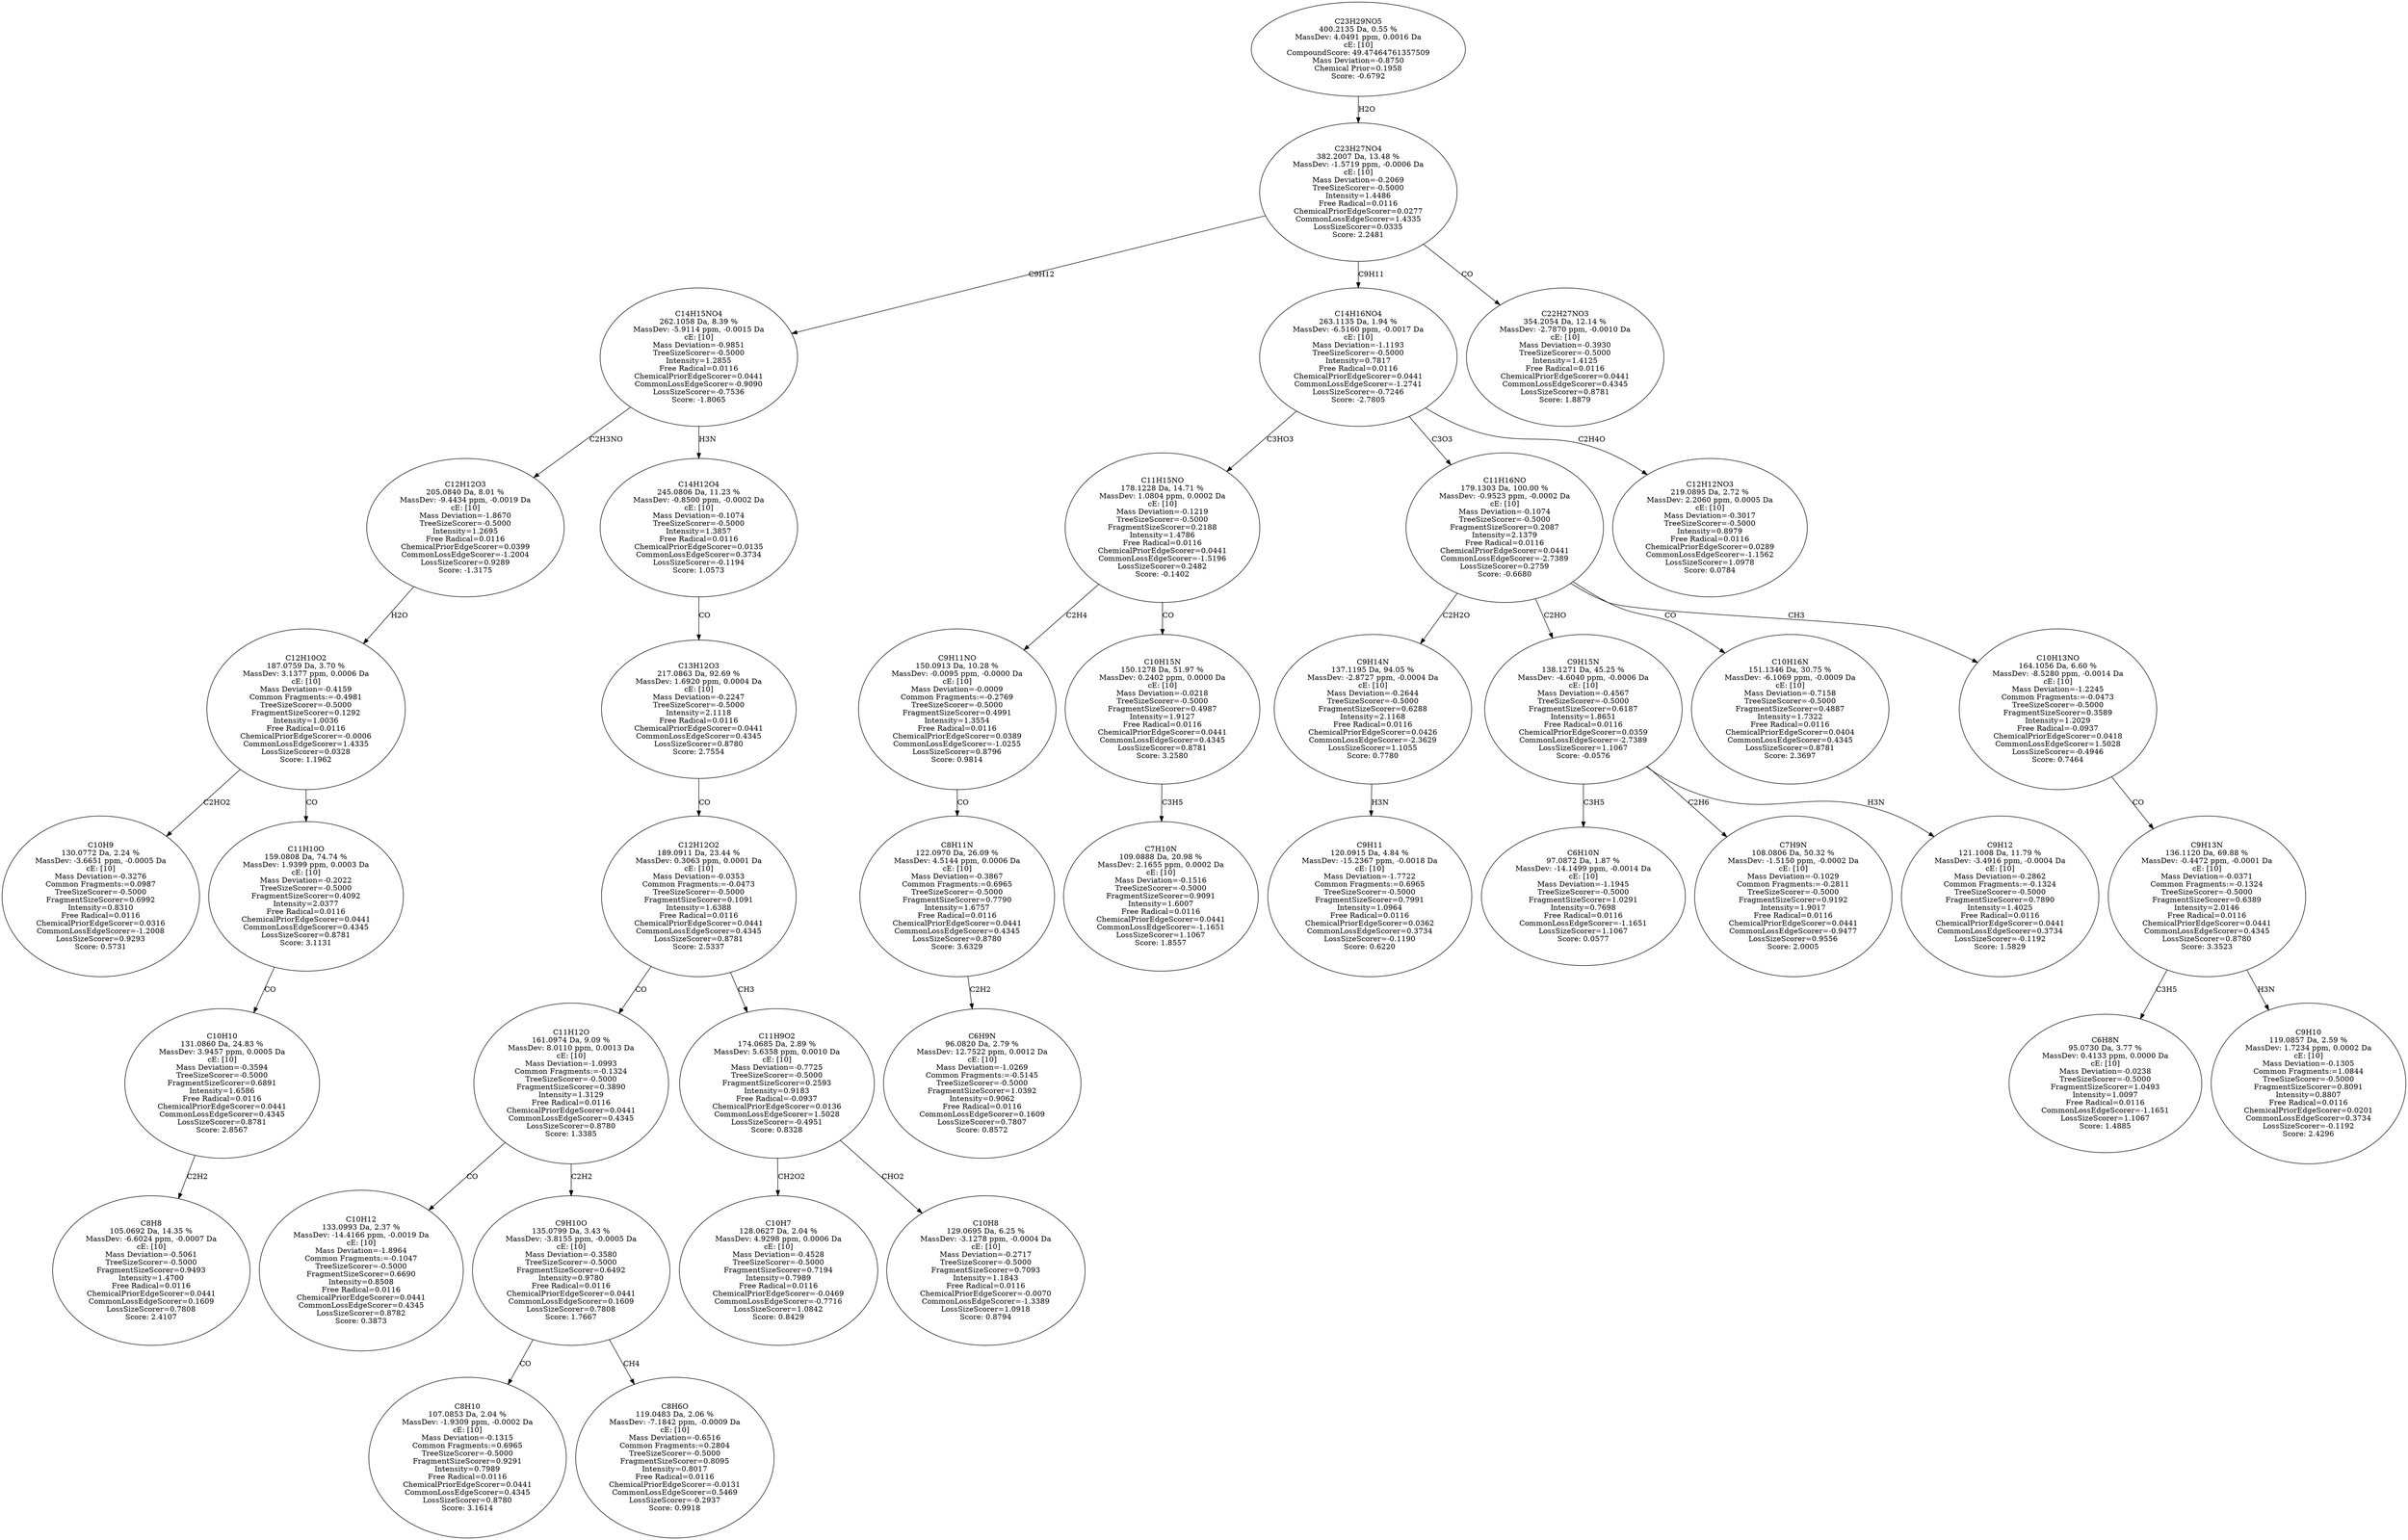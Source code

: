strict digraph {
v1 [label="C10H9\n130.0772 Da, 2.24 %\nMassDev: -3.6651 ppm, -0.0005 Da\ncE: [10]\nMass Deviation=-0.3276\nCommon Fragments:=0.0987\nTreeSizeScorer=-0.5000\nFragmentSizeScorer=0.6992\nIntensity=0.8310\nFree Radical=0.0116\nChemicalPriorEdgeScorer=0.0316\nCommonLossEdgeScorer=-1.2008\nLossSizeScorer=0.9293\nScore: 0.5731"];
v2 [label="C8H8\n105.0692 Da, 14.35 %\nMassDev: -6.6024 ppm, -0.0007 Da\ncE: [10]\nMass Deviation=-0.5061\nTreeSizeScorer=-0.5000\nFragmentSizeScorer=0.9493\nIntensity=1.4700\nFree Radical=0.0116\nChemicalPriorEdgeScorer=0.0441\nCommonLossEdgeScorer=0.1609\nLossSizeScorer=0.7808\nScore: 2.4107"];
v3 [label="C10H10\n131.0860 Da, 24.83 %\nMassDev: 3.9457 ppm, 0.0005 Da\ncE: [10]\nMass Deviation=-0.3594\nTreeSizeScorer=-0.5000\nFragmentSizeScorer=0.6891\nIntensity=1.6586\nFree Radical=0.0116\nChemicalPriorEdgeScorer=0.0441\nCommonLossEdgeScorer=0.4345\nLossSizeScorer=0.8781\nScore: 2.8567"];
v4 [label="C11H10O\n159.0808 Da, 74.74 %\nMassDev: 1.9399 ppm, 0.0003 Da\ncE: [10]\nMass Deviation=-0.2022\nTreeSizeScorer=-0.5000\nFragmentSizeScorer=0.4092\nIntensity=2.0377\nFree Radical=0.0116\nChemicalPriorEdgeScorer=0.0441\nCommonLossEdgeScorer=0.4345\nLossSizeScorer=0.8781\nScore: 3.1131"];
v5 [label="C12H10O2\n187.0759 Da, 3.70 %\nMassDev: 3.1377 ppm, 0.0006 Da\ncE: [10]\nMass Deviation=-0.4159\nCommon Fragments:=-0.4981\nTreeSizeScorer=-0.5000\nFragmentSizeScorer=0.1292\nIntensity=1.0036\nFree Radical=0.0116\nChemicalPriorEdgeScorer=-0.0006\nCommonLossEdgeScorer=1.4335\nLossSizeScorer=0.0328\nScore: 1.1962"];
v6 [label="C12H12O3\n205.0840 Da, 8.01 %\nMassDev: -9.4434 ppm, -0.0019 Da\ncE: [10]\nMass Deviation=-1.8670\nTreeSizeScorer=-0.5000\nIntensity=1.2695\nFree Radical=0.0116\nChemicalPriorEdgeScorer=0.0399\nCommonLossEdgeScorer=-1.2004\nLossSizeScorer=0.9289\nScore: -1.3175"];
v7 [label="C10H12\n133.0993 Da, 2.37 %\nMassDev: -14.4166 ppm, -0.0019 Da\ncE: [10]\nMass Deviation=-1.8964\nCommon Fragments:=-0.1047\nTreeSizeScorer=-0.5000\nFragmentSizeScorer=0.6690\nIntensity=0.8508\nFree Radical=0.0116\nChemicalPriorEdgeScorer=0.0441\nCommonLossEdgeScorer=0.4345\nLossSizeScorer=0.8782\nScore: 0.3873"];
v8 [label="C8H10\n107.0853 Da, 2.04 %\nMassDev: -1.9309 ppm, -0.0002 Da\ncE: [10]\nMass Deviation=-0.1315\nCommon Fragments:=0.6965\nTreeSizeScorer=-0.5000\nFragmentSizeScorer=0.9291\nIntensity=0.7989\nFree Radical=0.0116\nChemicalPriorEdgeScorer=0.0441\nCommonLossEdgeScorer=0.4345\nLossSizeScorer=0.8780\nScore: 3.1614"];
v9 [label="C8H6O\n119.0483 Da, 2.06 %\nMassDev: -7.1842 ppm, -0.0009 Da\ncE: [10]\nMass Deviation=-0.6516\nCommon Fragments:=0.2804\nTreeSizeScorer=-0.5000\nFragmentSizeScorer=0.8095\nIntensity=0.8017\nFree Radical=0.0116\nChemicalPriorEdgeScorer=-0.0131\nCommonLossEdgeScorer=0.5469\nLossSizeScorer=-0.2937\nScore: 0.9918"];
v10 [label="C9H10O\n135.0799 Da, 3.43 %\nMassDev: -3.8155 ppm, -0.0005 Da\ncE: [10]\nMass Deviation=-0.3580\nTreeSizeScorer=-0.5000\nFragmentSizeScorer=0.6492\nIntensity=0.9780\nFree Radical=0.0116\nChemicalPriorEdgeScorer=0.0441\nCommonLossEdgeScorer=0.1609\nLossSizeScorer=0.7808\nScore: 1.7667"];
v11 [label="C11H12O\n161.0974 Da, 9.09 %\nMassDev: 8.0110 ppm, 0.0013 Da\ncE: [10]\nMass Deviation=-1.0993\nCommon Fragments:=-0.1324\nTreeSizeScorer=-0.5000\nFragmentSizeScorer=0.3890\nIntensity=1.3129\nFree Radical=0.0116\nChemicalPriorEdgeScorer=0.0441\nCommonLossEdgeScorer=0.4345\nLossSizeScorer=0.8780\nScore: 1.3385"];
v12 [label="C10H7\n128.0627 Da, 2.04 %\nMassDev: 4.9298 ppm, 0.0006 Da\ncE: [10]\nMass Deviation=-0.4528\nTreeSizeScorer=-0.5000\nFragmentSizeScorer=0.7194\nIntensity=0.7989\nFree Radical=0.0116\nChemicalPriorEdgeScorer=-0.0469\nCommonLossEdgeScorer=-0.7716\nLossSizeScorer=1.0842\nScore: 0.8429"];
v13 [label="C10H8\n129.0695 Da, 6.25 %\nMassDev: -3.1278 ppm, -0.0004 Da\ncE: [10]\nMass Deviation=-0.2717\nTreeSizeScorer=-0.5000\nFragmentSizeScorer=0.7093\nIntensity=1.1843\nFree Radical=0.0116\nChemicalPriorEdgeScorer=-0.0070\nCommonLossEdgeScorer=-1.3389\nLossSizeScorer=1.0918\nScore: 0.8794"];
v14 [label="C11H9O2\n174.0685 Da, 2.89 %\nMassDev: 5.6358 ppm, 0.0010 Da\ncE: [10]\nMass Deviation=-0.7725\nTreeSizeScorer=-0.5000\nFragmentSizeScorer=0.2593\nIntensity=0.9183\nFree Radical=-0.0937\nChemicalPriorEdgeScorer=0.0136\nCommonLossEdgeScorer=1.5028\nLossSizeScorer=-0.4951\nScore: 0.8328"];
v15 [label="C12H12O2\n189.0911 Da, 23.44 %\nMassDev: 0.3063 ppm, 0.0001 Da\ncE: [10]\nMass Deviation=-0.0353\nCommon Fragments:=-0.0473\nTreeSizeScorer=-0.5000\nFragmentSizeScorer=0.1091\nIntensity=1.6388\nFree Radical=0.0116\nChemicalPriorEdgeScorer=0.0441\nCommonLossEdgeScorer=0.4345\nLossSizeScorer=0.8781\nScore: 2.5337"];
v16 [label="C13H12O3\n217.0863 Da, 92.69 %\nMassDev: 1.6920 ppm, 0.0004 Da\ncE: [10]\nMass Deviation=-0.2247\nTreeSizeScorer=-0.5000\nIntensity=2.1118\nFree Radical=0.0116\nChemicalPriorEdgeScorer=0.0441\nCommonLossEdgeScorer=0.4345\nLossSizeScorer=0.8780\nScore: 2.7554"];
v17 [label="C14H12O4\n245.0806 Da, 11.23 %\nMassDev: -0.8500 ppm, -0.0002 Da\ncE: [10]\nMass Deviation=-0.1074\nTreeSizeScorer=-0.5000\nIntensity=1.3857\nFree Radical=0.0116\nChemicalPriorEdgeScorer=0.0135\nCommonLossEdgeScorer=0.3734\nLossSizeScorer=-0.1194\nScore: 1.0573"];
v18 [label="C14H15NO4\n262.1058 Da, 8.39 %\nMassDev: -5.9114 ppm, -0.0015 Da\ncE: [10]\nMass Deviation=-0.9851\nTreeSizeScorer=-0.5000\nIntensity=1.2855\nFree Radical=0.0116\nChemicalPriorEdgeScorer=0.0441\nCommonLossEdgeScorer=-0.9090\nLossSizeScorer=-0.7536\nScore: -1.8065"];
v19 [label="C6H9N\n96.0820 Da, 2.79 %\nMassDev: 12.7522 ppm, 0.0012 Da\ncE: [10]\nMass Deviation=-1.0269\nCommon Fragments:=-0.5145\nTreeSizeScorer=-0.5000\nFragmentSizeScorer=1.0392\nIntensity=0.9062\nFree Radical=0.0116\nCommonLossEdgeScorer=0.1609\nLossSizeScorer=0.7807\nScore: 0.8572"];
v20 [label="C8H11N\n122.0970 Da, 26.09 %\nMassDev: 4.5144 ppm, 0.0006 Da\ncE: [10]\nMass Deviation=-0.3867\nCommon Fragments:=0.6965\nTreeSizeScorer=-0.5000\nFragmentSizeScorer=0.7790\nIntensity=1.6757\nFree Radical=0.0116\nChemicalPriorEdgeScorer=0.0441\nCommonLossEdgeScorer=0.4345\nLossSizeScorer=0.8780\nScore: 3.6329"];
v21 [label="C9H11NO\n150.0913 Da, 10.28 %\nMassDev: -0.0095 ppm, -0.0000 Da\ncE: [10]\nMass Deviation=-0.0009\nCommon Fragments:=-0.2769\nTreeSizeScorer=-0.5000\nFragmentSizeScorer=0.4991\nIntensity=1.3554\nFree Radical=0.0116\nChemicalPriorEdgeScorer=0.0389\nCommonLossEdgeScorer=-1.0255\nLossSizeScorer=0.8796\nScore: 0.9814"];
v22 [label="C7H10N\n109.0888 Da, 20.98 %\nMassDev: 2.1655 ppm, 0.0002 Da\ncE: [10]\nMass Deviation=-0.1516\nTreeSizeScorer=-0.5000\nFragmentSizeScorer=0.9091\nIntensity=1.6007\nFree Radical=0.0116\nChemicalPriorEdgeScorer=0.0441\nCommonLossEdgeScorer=-1.1651\nLossSizeScorer=1.1067\nScore: 1.8557"];
v23 [label="C10H15N\n150.1278 Da, 51.97 %\nMassDev: 0.2402 ppm, 0.0000 Da\ncE: [10]\nMass Deviation=-0.0218\nTreeSizeScorer=-0.5000\nFragmentSizeScorer=0.4987\nIntensity=1.9127\nFree Radical=0.0116\nChemicalPriorEdgeScorer=0.0441\nCommonLossEdgeScorer=0.4345\nLossSizeScorer=0.8781\nScore: 3.2580"];
v24 [label="C11H15NO\n178.1228 Da, 14.71 %\nMassDev: 1.0804 ppm, 0.0002 Da\ncE: [10]\nMass Deviation=-0.1219\nTreeSizeScorer=-0.5000\nFragmentSizeScorer=0.2188\nIntensity=1.4786\nFree Radical=0.0116\nChemicalPriorEdgeScorer=0.0441\nCommonLossEdgeScorer=-1.5196\nLossSizeScorer=0.2482\nScore: -0.1402"];
v25 [label="C9H11\n120.0915 Da, 4.84 %\nMassDev: -15.2367 ppm, -0.0018 Da\ncE: [10]\nMass Deviation=-1.7722\nCommon Fragments:=0.6965\nTreeSizeScorer=-0.5000\nFragmentSizeScorer=0.7991\nIntensity=1.0964\nFree Radical=0.0116\nChemicalPriorEdgeScorer=0.0362\nCommonLossEdgeScorer=0.3734\nLossSizeScorer=-0.1190\nScore: 0.6220"];
v26 [label="C9H14N\n137.1195 Da, 94.05 %\nMassDev: -2.8727 ppm, -0.0004 Da\ncE: [10]\nMass Deviation=-0.2644\nTreeSizeScorer=-0.5000\nFragmentSizeScorer=0.6288\nIntensity=2.1168\nFree Radical=0.0116\nChemicalPriorEdgeScorer=0.0426\nCommonLossEdgeScorer=-2.3629\nLossSizeScorer=1.1055\nScore: 0.7780"];
v27 [label="C6H10N\n97.0872 Da, 1.87 %\nMassDev: -14.1499 ppm, -0.0014 Da\ncE: [10]\nMass Deviation=-1.1945\nTreeSizeScorer=-0.5000\nFragmentSizeScorer=1.0291\nIntensity=0.7698\nFree Radical=0.0116\nCommonLossEdgeScorer=-1.1651\nLossSizeScorer=1.1067\nScore: 0.0577"];
v28 [label="C7H9N\n108.0806 Da, 50.32 %\nMassDev: -1.5150 ppm, -0.0002 Da\ncE: [10]\nMass Deviation=-0.1029\nCommon Fragments:=-0.2811\nTreeSizeScorer=-0.5000\nFragmentSizeScorer=0.9192\nIntensity=1.9017\nFree Radical=0.0116\nChemicalPriorEdgeScorer=0.0441\nCommonLossEdgeScorer=-0.9477\nLossSizeScorer=0.9556\nScore: 2.0005"];
v29 [label="C9H12\n121.1008 Da, 11.79 %\nMassDev: -3.4916 ppm, -0.0004 Da\ncE: [10]\nMass Deviation=-0.2862\nCommon Fragments:=-0.1324\nTreeSizeScorer=-0.5000\nFragmentSizeScorer=0.7890\nIntensity=1.4025\nFree Radical=0.0116\nChemicalPriorEdgeScorer=0.0441\nCommonLossEdgeScorer=0.3734\nLossSizeScorer=-0.1192\nScore: 1.5829"];
v30 [label="C9H15N\n138.1271 Da, 45.25 %\nMassDev: -4.6040 ppm, -0.0006 Da\ncE: [10]\nMass Deviation=-0.4567\nTreeSizeScorer=-0.5000\nFragmentSizeScorer=0.6187\nIntensity=1.8651\nFree Radical=0.0116\nChemicalPriorEdgeScorer=0.0359\nCommonLossEdgeScorer=-2.7389\nLossSizeScorer=1.1067\nScore: -0.0576"];
v31 [label="C10H16N\n151.1346 Da, 30.75 %\nMassDev: -6.1069 ppm, -0.0009 Da\ncE: [10]\nMass Deviation=-0.7158\nTreeSizeScorer=-0.5000\nFragmentSizeScorer=0.4887\nIntensity=1.7322\nFree Radical=0.0116\nChemicalPriorEdgeScorer=0.0404\nCommonLossEdgeScorer=0.4345\nLossSizeScorer=0.8781\nScore: 2.3697"];
v32 [label="C6H8N\n95.0730 Da, 3.77 %\nMassDev: 0.4133 ppm, 0.0000 Da\ncE: [10]\nMass Deviation=-0.0238\nTreeSizeScorer=-0.5000\nFragmentSizeScorer=1.0493\nIntensity=1.0097\nFree Radical=0.0116\nCommonLossEdgeScorer=-1.1651\nLossSizeScorer=1.1067\nScore: 1.4885"];
v33 [label="C9H10\n119.0857 Da, 2.59 %\nMassDev: 1.7234 ppm, 0.0002 Da\ncE: [10]\nMass Deviation=-0.1305\nCommon Fragments:=1.0844\nTreeSizeScorer=-0.5000\nFragmentSizeScorer=0.8091\nIntensity=0.8807\nFree Radical=0.0116\nChemicalPriorEdgeScorer=0.0201\nCommonLossEdgeScorer=0.3734\nLossSizeScorer=-0.1192\nScore: 2.4296"];
v34 [label="C9H13N\n136.1120 Da, 69.88 %\nMassDev: -0.4472 ppm, -0.0001 Da\ncE: [10]\nMass Deviation=-0.0371\nCommon Fragments:=-0.1324\nTreeSizeScorer=-0.5000\nFragmentSizeScorer=0.6389\nIntensity=2.0146\nFree Radical=0.0116\nChemicalPriorEdgeScorer=0.0441\nCommonLossEdgeScorer=0.4345\nLossSizeScorer=0.8780\nScore: 3.3523"];
v35 [label="C10H13NO\n164.1056 Da, 6.60 %\nMassDev: -8.5280 ppm, -0.0014 Da\ncE: [10]\nMass Deviation=-1.2245\nCommon Fragments:=-0.0473\nTreeSizeScorer=-0.5000\nFragmentSizeScorer=0.3589\nIntensity=1.2029\nFree Radical=-0.0937\nChemicalPriorEdgeScorer=0.0418\nCommonLossEdgeScorer=1.5028\nLossSizeScorer=-0.4946\nScore: 0.7464"];
v36 [label="C11H16NO\n179.1303 Da, 100.00 %\nMassDev: -0.9523 ppm, -0.0002 Da\ncE: [10]\nMass Deviation=-0.1074\nTreeSizeScorer=-0.5000\nFragmentSizeScorer=0.2087\nIntensity=2.1379\nFree Radical=0.0116\nChemicalPriorEdgeScorer=0.0441\nCommonLossEdgeScorer=-2.7389\nLossSizeScorer=0.2759\nScore: -0.6680"];
v37 [label="C12H12NO3\n219.0895 Da, 2.72 %\nMassDev: 2.2060 ppm, 0.0005 Da\ncE: [10]\nMass Deviation=-0.3017\nTreeSizeScorer=-0.5000\nIntensity=0.8979\nFree Radical=0.0116\nChemicalPriorEdgeScorer=0.0289\nCommonLossEdgeScorer=-1.1562\nLossSizeScorer=1.0978\nScore: 0.0784"];
v38 [label="C14H16NO4\n263.1135 Da, 1.94 %\nMassDev: -6.5160 ppm, -0.0017 Da\ncE: [10]\nMass Deviation=-1.1193\nTreeSizeScorer=-0.5000\nIntensity=0.7817\nFree Radical=0.0116\nChemicalPriorEdgeScorer=0.0441\nCommonLossEdgeScorer=-1.2741\nLossSizeScorer=-0.7246\nScore: -2.7805"];
v39 [label="C22H27NO3\n354.2054 Da, 12.14 %\nMassDev: -2.7870 ppm, -0.0010 Da\ncE: [10]\nMass Deviation=-0.3930\nTreeSizeScorer=-0.5000\nIntensity=1.4125\nFree Radical=0.0116\nChemicalPriorEdgeScorer=0.0441\nCommonLossEdgeScorer=0.4345\nLossSizeScorer=0.8781\nScore: 1.8879"];
v40 [label="C23H27NO4\n382.2007 Da, 13.48 %\nMassDev: -1.5719 ppm, -0.0006 Da\ncE: [10]\nMass Deviation=-0.2069\nTreeSizeScorer=-0.5000\nIntensity=1.4486\nFree Radical=0.0116\nChemicalPriorEdgeScorer=0.0277\nCommonLossEdgeScorer=1.4335\nLossSizeScorer=0.0335\nScore: 2.2481"];
v41 [label="C23H29NO5\n400.2135 Da, 0.55 %\nMassDev: 4.0491 ppm, 0.0016 Da\ncE: [10]\nCompoundScore: 49.47464761357509\nMass Deviation=-0.8750\nChemical Prior=0.1958\nScore: -0.6792"];
v5 -> v1 [label="C2HO2"];
v3 -> v2 [label="C2H2"];
v4 -> v3 [label="CO"];
v5 -> v4 [label="CO"];
v6 -> v5 [label="H2O"];
v18 -> v6 [label="C2H3NO"];
v11 -> v7 [label="CO"];
v10 -> v8 [label="CO"];
v10 -> v9 [label="CH4"];
v11 -> v10 [label="C2H2"];
v15 -> v11 [label="CO"];
v14 -> v12 [label="CH2O2"];
v14 -> v13 [label="CHO2"];
v15 -> v14 [label="CH3"];
v16 -> v15 [label="CO"];
v17 -> v16 [label="CO"];
v18 -> v17 [label="H3N"];
v40 -> v18 [label="C9H12"];
v20 -> v19 [label="C2H2"];
v21 -> v20 [label="CO"];
v24 -> v21 [label="C2H4"];
v23 -> v22 [label="C3H5"];
v24 -> v23 [label="CO"];
v38 -> v24 [label="C3HO3"];
v26 -> v25 [label="H3N"];
v36 -> v26 [label="C2H2O"];
v30 -> v27 [label="C3H5"];
v30 -> v28 [label="C2H6"];
v30 -> v29 [label="H3N"];
v36 -> v30 [label="C2HO"];
v36 -> v31 [label="CO"];
v34 -> v32 [label="C3H5"];
v34 -> v33 [label="H3N"];
v35 -> v34 [label="CO"];
v36 -> v35 [label="CH3"];
v38 -> v36 [label="C3O3"];
v38 -> v37 [label="C2H4O"];
v40 -> v38 [label="C9H11"];
v40 -> v39 [label="CO"];
v41 -> v40 [label="H2O"];
}